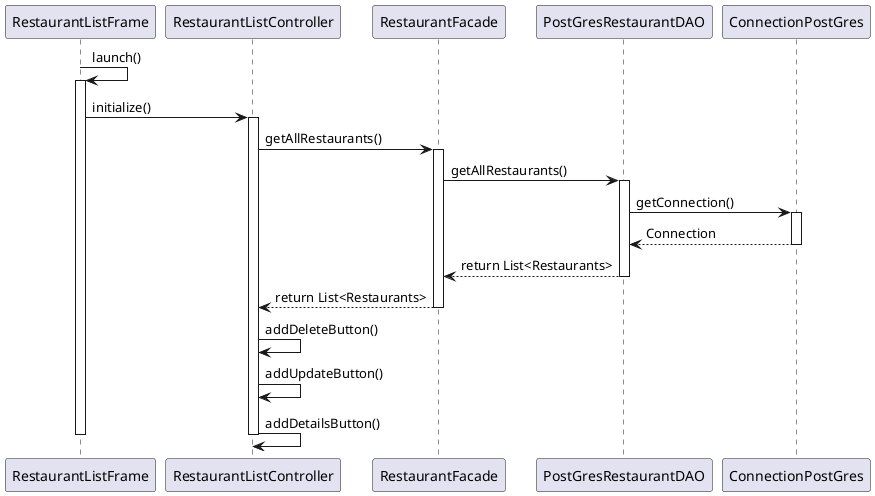 @startuml consulter-restaurants

RestaurantListFrame -> RestaurantListFrame : launch()
activate RestaurantListFrame

RestaurantListFrame -> RestaurantListController : initialize()
activate RestaurantListController

RestaurantListController -> RestaurantFacade : getAllRestaurants()
activate RestaurantFacade

RestaurantFacade -> PostGresRestaurantDAO : getAllRestaurants()
activate PostGresRestaurantDAO

PostGresRestaurantDAO -> ConnectionPostGres : getConnection()
activate ConnectionPostGres

ConnectionPostGres --> PostGresRestaurantDAO : Connection
deactivate ConnectionPostGres

PostGresRestaurantDAO --> RestaurantFacade : return List<Restaurants>
deactivate PostGresRestaurantDAO


RestaurantFacade --> RestaurantListController : return List<Restaurants>
deactivate RestaurantFacade

RestaurantListController -> RestaurantListController : addDeleteButton()
RestaurantListController -> RestaurantListController : addUpdateButton()
RestaurantListController -> RestaurantListController : addDetailsButton()

deactivate RestaurantListController
deactivate RestaurantListFrame
@enduml